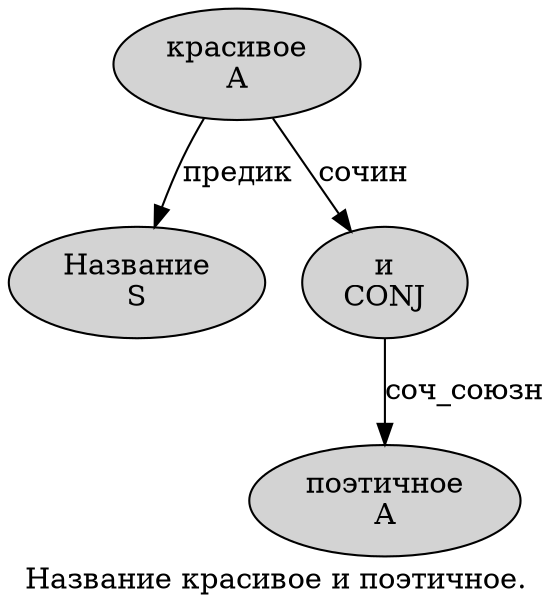 digraph SENTENCE_4249 {
	graph [label="Название красивое и поэтичное."]
	node [style=filled]
		0 [label="Название
S" color="" fillcolor=lightgray penwidth=1 shape=ellipse]
		1 [label="красивое
A" color="" fillcolor=lightgray penwidth=1 shape=ellipse]
		2 [label="и
CONJ" color="" fillcolor=lightgray penwidth=1 shape=ellipse]
		3 [label="поэтичное
A" color="" fillcolor=lightgray penwidth=1 shape=ellipse]
			1 -> 0 [label="предик"]
			1 -> 2 [label="сочин"]
			2 -> 3 [label="соч_союзн"]
}